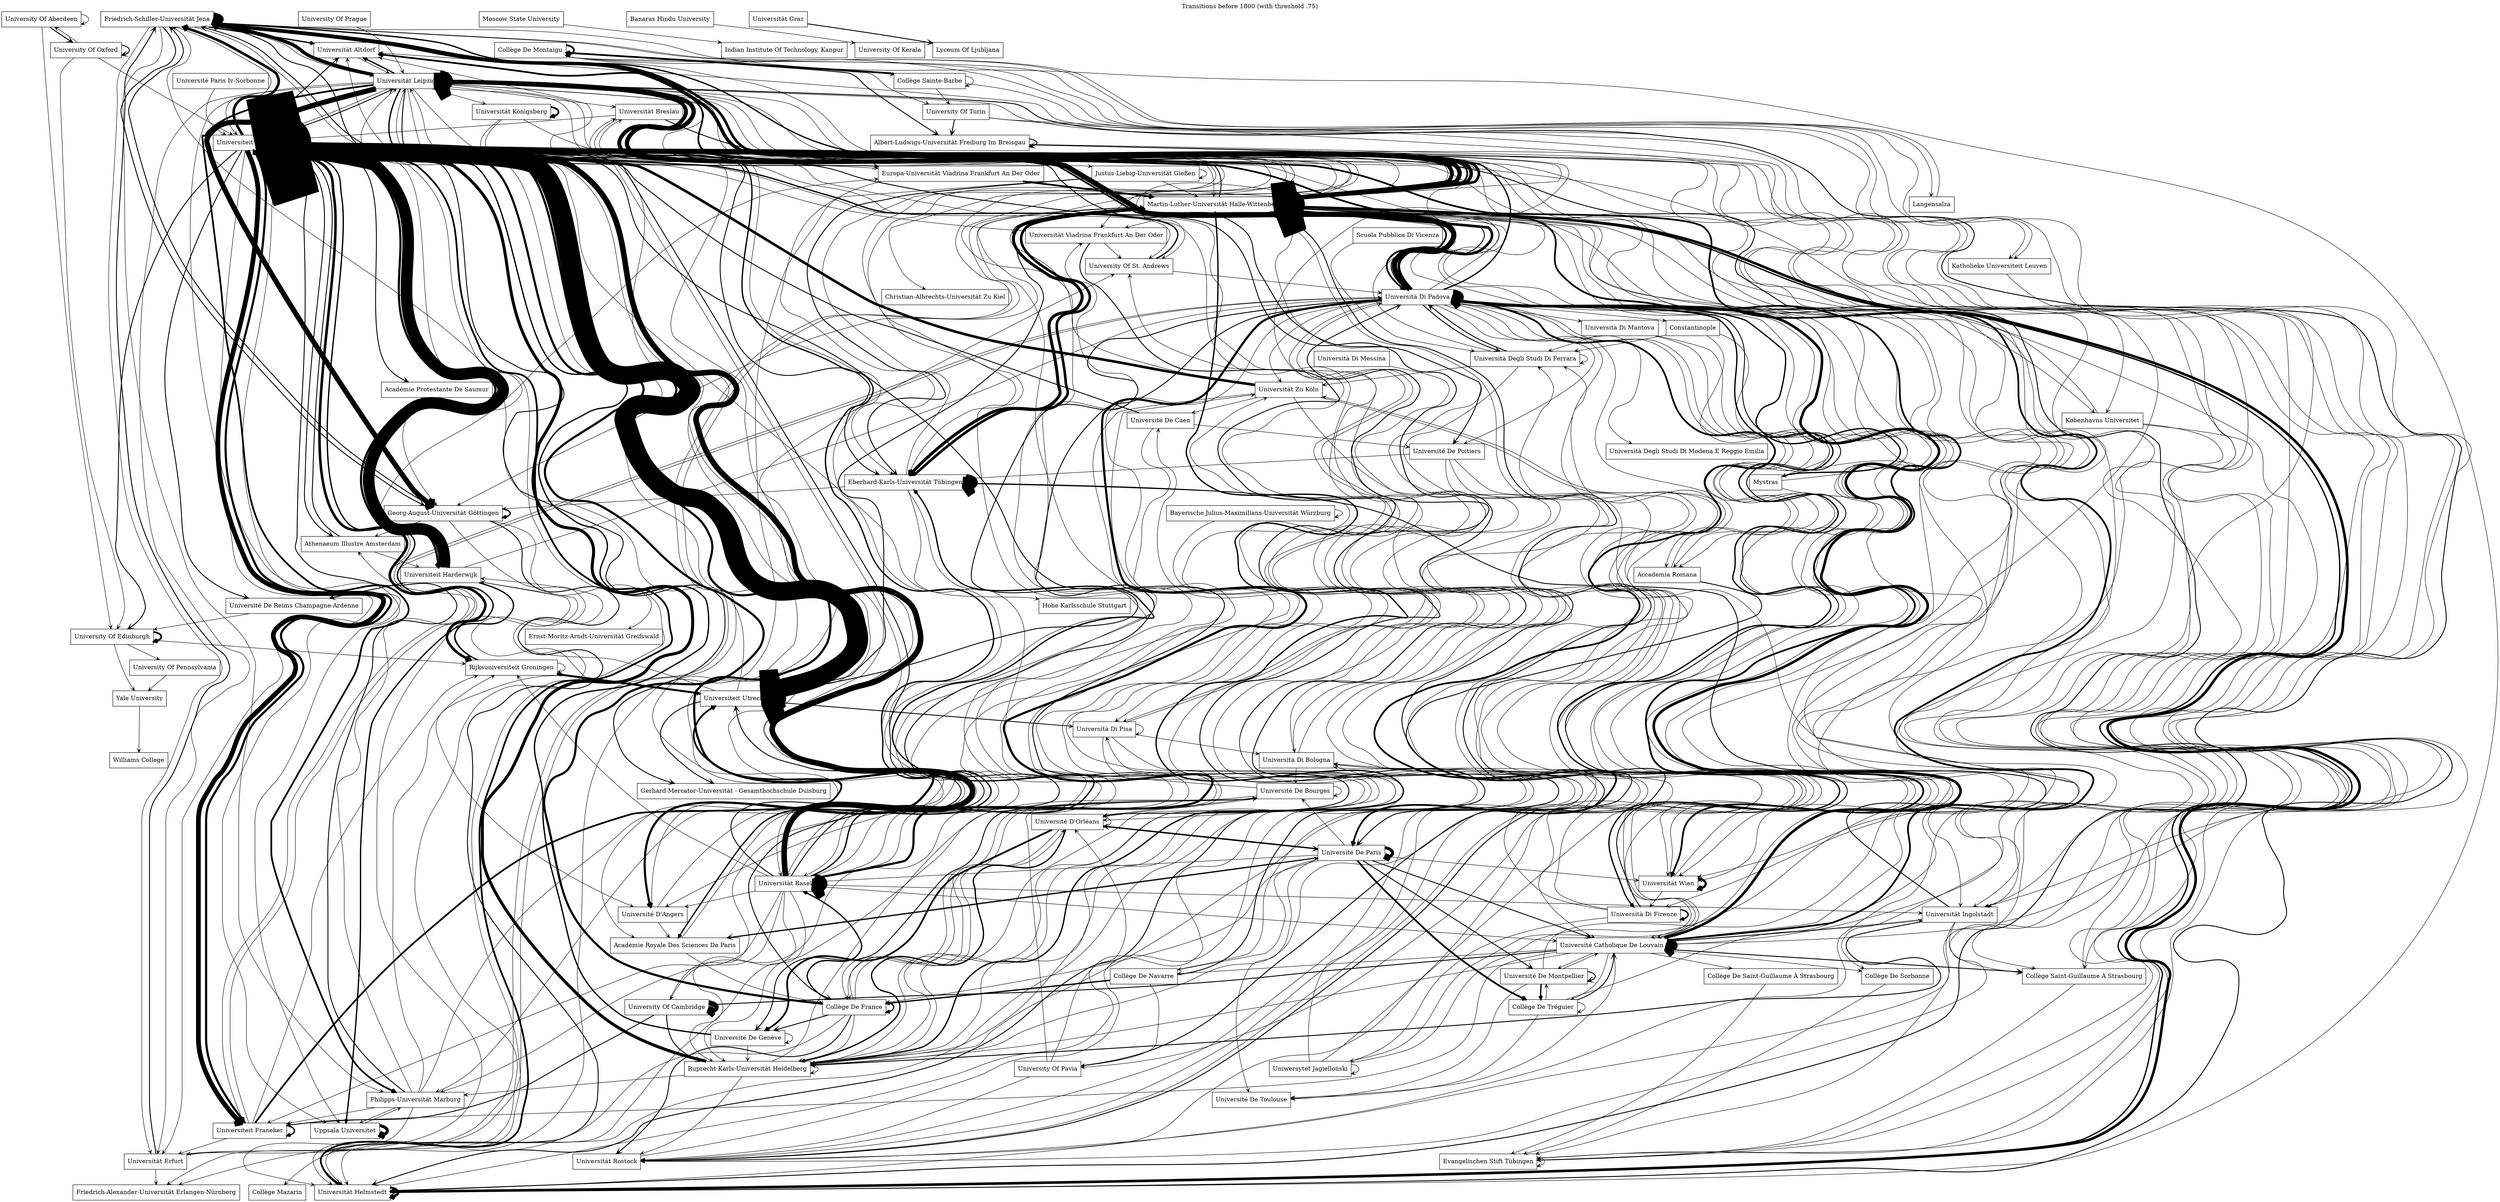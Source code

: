 digraph transition {
 node[shape="rectangle"];
 edge[arrowhead="vee", arrowsize=0.8, weight=0.1]; 
 labelloc="t"; 
 label="Transitions before 1800 (with threshold .75)"; 
   "Friedrich-Schiller-Universität Jena" -> "Universität Altdorf" [penwidth = "3.0"];
   "Friedrich-Schiller-Universität Jena" -> "Universiteit Leiden" [penwidth = "1.0"];
   "Georg-August-Universität Göttingen" -> "Universität Helmstedt" [penwidth = "2.0"];
   "Georg-August-Universität Göttingen" -> "Friedrich-Schiller-Universität Jena" [penwidth = "2.0"];
   "Universität Leipzig" -> "Universität Leipzig" [penwidth = "27.0"];
   "Georg-August-Universität Göttingen" -> "Friedrich-Alexander-Universität Erlangen-Nürnberg" [penwidth = "1.0"];
   "Justus-Liebig-Universität Gießen" -> "Friedrich-Alexander-Universität Erlangen-Nürnberg" [penwidth = "1.0"];
   "Universität Erfurt" -> "Friedrich-Alexander-Universität Erlangen-Nürnberg" [penwidth = "1.0"];
   "Universität Leipzig" -> "Universität Königsberg" [penwidth = "1.0"];
   "Universität Leipzig" -> "Philipps-Universität Marburg" [penwidth = "4.0"];
   "Universität Leipzig" -> "Universität Basel" [penwidth = "1.0"];
   "Universität Leipzig" -> "Georg-August-Universität Göttingen" [penwidth = "12.0"];
   "Universität Leipzig" -> "Uppsala Universitet" [penwidth = "1.0"];
   "Universität Basel" -> "Universität Basel" [penwidth = "20.0"];
   "Universität Basel" -> "Philipps-Universität Marburg" [penwidth = "1.0"];
   "Universität Basel" -> "Rijksuniversiteit Groningen" [penwidth = "1.0"];
   "Martin-Luther-Universität Halle-Wittenberg" -> "Universität Leipzig" [penwidth = "10.0"];
   "Universiteit Utrecht" -> "Gerhard-Mercator-Universität - Gesamthochschule Duisburg" [penwidth = "2.0"];
   "Universiteit Utrecht" -> "Rijksuniversiteit Groningen" [penwidth = "3.0"];
   "Friedrich-Schiller-Universität Jena" -> "Martin-Luther-Universität Halle-Wittenberg" [penwidth = "8.0"];
   "Friedrich-Schiller-Universität Jena" -> "Georg-August-Universität Göttingen" [penwidth = "2.0"];
   "Universität Leipzig" -> "Friedrich-Schiller-Universität Jena" [penwidth = "8.0"];
   "Universität Leipzig" -> "Universität Altdorf" [penwidth = "3.0"];
   "Universität Leipzig" -> "Académie Royale Des Sciences De Paris" [penwidth = "3.0"];
   "Universität Leipzig" -> "Martin-Luther-Universität Halle-Wittenberg" [penwidth = "9.0"];
   "Universität Altdorf" -> "Universität Leipzig" [penwidth = "1.0"];
   "Académie Royale Des Sciences De Paris" -> "Universität Leipzig" [penwidth = "1.0"];
   "Georg-August-Universität Göttingen" -> "Georg-August-Universität Göttingen" [penwidth = "3.0"];
   "Universität Leipzig" -> "Justus-Liebig-Universität Gießen" [penwidth = "1.0"];
   "Universität Leipzig" -> "Universität Erfurt" [penwidth = "1.0"];
   "University Of Cambridge" -> "University Of Cambridge" [penwidth = "10.0"];
   "Universität Rostock" -> "Martin-Luther-Universität Halle-Wittenberg" [penwidth = "2.0"];
   "Eberhard-Karls-Universität Tübingen" -> "Eberhard-Karls-Universität Tübingen" [penwidth = "19.0"];
   "Eberhard-Karls-Universität Tübingen" -> "Georg-August-Universität Göttingen" [penwidth = "1.0"];
   "Eberhard-Karls-Universität Tübingen" -> "Hohe Karlsschule Stuttgart" [penwidth = "1.0"];
   "Moscow State University" -> "Indian Institute Of Technology, Kanpur" [penwidth = "1.0"];
   "Université De Paris" -> "Université De Paris" [penwidth = "7.0"];
   "Universität Wien" -> "Universität Wien" [penwidth = "5.0"];
   "Universiteit Leiden" -> "Universität Wien" [penwidth = "4.0"];
   "Universiteit Leiden" -> "Universiteit Leiden" [penwidth = "111.0"];
   "Bayerische Julius-Maximilians-Universität Würzburg" -> "Ruprecht-Karls-Universität Heidelberg" [penwidth = "1.0"];
   "Universiteit Leiden" -> "Università Di Padova" [penwidth = "4.0"];
   "Universiteit Leiden" -> "Université D'Angers" [penwidth = "5.0"];
   "Universiteit Leiden" -> "Université De Reims Champagne-Ardenne" [penwidth = "2.0"];
   "Universiteit Harderwijk" -> "Universiteit Leiden" [penwidth = "27.0"];
   "Universiteit Harderwijk" -> "Università Di Padova" [penwidth = "1.0"];
   "Universiteit Harderwijk" -> "Université D'Angers" [penwidth = "1.0"];
   "Universiteit Harderwijk" -> "Université De Reims Champagne-Ardenne" [penwidth = "2.0"];
   "Universiteit Leiden" -> "Georg-August-Universität Göttingen" [penwidth = "1.0"];
   "Universiteit Utrecht" -> "Universiteit Harderwijk" [penwidth = "1.0"];
   "Universiteit Utrecht" -> "Universiteit Leiden" [penwidth = "19.0"];
   "Universiteit Leiden" -> "Universiteit Harderwijk" [penwidth = "5.0"];
   "Universität Basel" -> "Universiteit Leiden" [penwidth = "13.0"];
   "Universität Basel" -> "Universiteit Utrecht" [penwidth = "2.0"];
   "Universität Basel" -> "Université D'Angers" [penwidth = "1.0"];
   "Universität Basel" -> "Friedrich-Schiller-Universität Jena" [penwidth = "2.0"];
   "Universiteit Leiden" -> "Universiteit Utrecht" [penwidth = "43.0"];
   "Universiteit Leiden" -> "Friedrich-Schiller-Universität Jena" [penwidth = "6.0"];
   "Université De Paris" -> "Universität Basel" [penwidth = "1.0"];
   "Université De Paris" -> "Académie Royale Des Sciences De Paris" [penwidth = "2.0"];
   "Georg-August-Universität Göttingen" -> "Ernst-Moritz-Arndt-Universität Greifswald" [penwidth = "1.0"];
   "Universität Königsberg" -> "Universität Königsberg" [penwidth = "4.0"];
   "Universität Königsberg" -> "Martin-Luther-Universität Halle-Wittenberg" [penwidth = "1.0"];
   "Universität Königsberg" -> "Christian-Albrechts-Universität Zu Kiel" [penwidth = "1.0"];
   "Universität Königsberg" -> "Eberhard-Karls-Universität Tübingen" [penwidth = "1.0"];
   "Banaras Hindu University" -> "University Of Kerala" [penwidth = "1.0"];
   "Universiteit Leiden" -> "Universiteit Franeker" [penwidth = "11.0"];
   "Universiteit Leiden" -> "Athenaeum Illustre Amsterdam" [penwidth = "2.0"];
   "Universität Basel" -> "Universiteit Franeker" [penwidth = "1.0"];
   "Philipps-Universität Marburg" -> "Universiteit Franeker" [penwidth = "1.0"];
   "Universiteit Franeker" -> "Universiteit Franeker" [penwidth = "3.0"];
   "Universiteit Franeker" -> "Rijksuniversiteit Groningen" [penwidth = "1.0"];
   "Universiteit Franeker" -> "Universiteit Leiden" [penwidth = "5.0"];
   "Universiteit Franeker" -> "Universiteit Utrecht" [penwidth = "4.0"];
   "Académie Royale Des Sciences De Paris" -> "Université De Paris" [penwidth = "1.0"];
   "Universiteit Leiden" -> "Gerhard-Mercator-Universität - Gesamthochschule Duisburg" [penwidth = "2.0"];
   "Universiteit Utrecht" -> "Universiteit Utrecht" [penwidth = "40.0"];
   "Università Di Pisa" -> "Universiteit Utrecht" [penwidth = "1.0"];
   "Académie Royale Des Sciences De Paris" -> "Collège De France" [penwidth = "1.0"];
   "Université De Montpellier" -> "Universiteit Leiden" [penwidth = "1.0"];
   "Collège De France" -> "Collège De France" [penwidth = "3.0"];
   "Collège De France" -> "Collège Mazarin" [penwidth = "1.0"];
   "Universiteit Leiden" -> "Rijksuniversiteit Groningen" [penwidth = "6.0"];
   "Universiteit Leiden" -> "Universität Leipzig" [penwidth = "2.0"];
   "Rijksuniversiteit Groningen" -> "Universiteit Utrecht" [penwidth = "3.0"];
   "University Of St. Andrews" -> "Universiteit Leiden" [penwidth = "3.0"];
   "University Of St. Andrews" -> "Università Di Padova" [penwidth = "1.0"];
   "Universität Helmstedt" -> "Universiteit Leiden" [penwidth = "4.0"];
   "Universität Helmstedt" -> "Università Di Padova" [penwidth = "1.0"];
   "Universiteit Franeker" -> "Università Di Padova" [penwidth = "1.0"];
   "Università Di Padova" -> "Universiteit Leiden" [penwidth = "12.0"];
   "Università Di Padova" -> "Universiteit Utrecht" [penwidth = "2.0"];
   "Università Di Padova" -> "Università Di Padova" [penwidth = "13.0"];
   "Universiteit Leiden" -> "University Of Edinburgh" [penwidth = "2.0"];
   "Universiteit Utrecht" -> "Friedrich-Schiller-Universität Jena" [penwidth = "1.0"];
   "Athenaeum Illustre Amsterdam" -> "Universiteit Harderwijk" [penwidth = "1.0"];
   "Athenaeum Illustre Amsterdam" -> "Universiteit Leiden" [penwidth = "2.0"];
   "Université De Genève" -> "Universiteit Leiden" [penwidth = "3.0"];
   "Ruprecht-Karls-Universität Heidelberg" -> "Universiteit Leiden" [penwidth = "7.0"];
   "University Of Aberdeen" -> "University Of Oxford" [penwidth = "2.0"];
   "University Of Oxford" -> "University Of Oxford" [penwidth = "2.0"];
   "University Of Aberdeen" -> "University Of Aberdeen" [penwidth = "1.0"];
   "University Of Aberdeen" -> "University Of Edinburgh" [penwidth = "1.0"];
   "University Of Oxford" -> "University Of Aberdeen" [penwidth = "1.0"];
   "University Of Oxford" -> "University Of Edinburgh" [penwidth = "1.0"];
   "University Of Oxford" -> "Universiteit Leiden" [penwidth = "1.0"];
   "Universiteit Harderwijk" -> "Uppsala Universitet" [penwidth = "3.0"];
   "Université Catholique De Louvain" -> "Université Catholique De Louvain" [penwidth = "13.0"];
   "Université Catholique De Louvain" -> "Università Di Padova" [penwidth = "6.0"];
   "Université Catholique De Louvain" -> "University Of Cambridge" [penwidth = "2.0"];
   "Université Catholique De Louvain" -> "Collège De Tréguier" [penwidth = "1.0"];
   "Université Catholique De Louvain" -> "Université De Montpellier" [penwidth = "1.0"];
   "Université Catholique De Louvain" -> "Université De Toulouse" [penwidth = "1.0"];
   "Collège De Tréguier" -> "Università Di Padova" [penwidth = "1.0"];
   "Collège De Tréguier" -> "Université Catholique De Louvain" [penwidth = "2.0"];
   "Collège De Tréguier" -> "Collège De Tréguier" [penwidth = "1.0"];
   "Collège De Tréguier" -> "Université De Montpellier" [penwidth = "1.0"];
   "Collège De Tréguier" -> "Université De Toulouse" [penwidth = "1.0"];
   "Université Catholique De Louvain" -> "Universität Zu Köln" [penwidth = "1.0"];
   "Universität Zu Köln" -> "Universiteit Leiden" [penwidth = "6.0"];
   "Universität Zu Köln" -> "Université Catholique De Louvain" [penwidth = "1.0"];
   "Université Catholique De Louvain" -> "Universiteit Leiden" [penwidth = "4.0"];
   "University Of Edinburgh" -> "Rijksuniversiteit Groningen" [penwidth = "1.0"];
   "University Of Edinburgh" -> "University Of Edinburgh" [penwidth = "4.0"];
   "Bayerische Julius-Maximilians-Universität Würzburg" -> "Bayerische Julius-Maximilians-Universität Würzburg" [penwidth = "1.0"];
   "Rijksuniversiteit Groningen" -> "Rijksuniversiteit Groningen" [penwidth = "1.0"];
   "University Of Edinburgh" -> "University Of Pennsylvania" [penwidth = "1.0"];
   "Rijksuniversiteit Groningen" -> "Universiteit Leiden" [penwidth = "3.0"];
   "University Of Edinburgh" -> "Yale University" [penwidth = "1.0"];
   "University Of Pennsylvania" -> "Yale University" [penwidth = "1.0"];
   "Yale University" -> "Williams College" [penwidth = "1.0"];
   "Université De Reims Champagne-Ardenne" -> "University Of Edinburgh" [penwidth = "1.0"];
   "Martin-Luther-Universität Halle-Wittenberg" -> "Eberhard-Karls-Universität Tübingen" [penwidth = "7.0"];
   "Martin-Luther-Universität Halle-Wittenberg" -> "Martin-Luther-Universität Halle-Wittenberg" [penwidth = "55.0"];
   "Friedrich-Schiller-Universität Jena" -> "Eberhard-Karls-Universität Tübingen" [penwidth = "2.0"];
   "Universität Basel" -> "Eberhard-Karls-Universität Tübingen" [penwidth = "3.0"];
   "Università Di Padova" -> "Universiteit Franeker" [penwidth = "1.0"];
   "Università Di Padova" -> "Martin-Luther-Universität Halle-Wittenberg" [penwidth = "6.0"];
   "Université Catholique De Louvain" -> "Universiteit Franeker" [penwidth = "1.0"];
   "Université Catholique De Louvain" -> "Martin-Luther-Universität Halle-Wittenberg" [penwidth = "1.0"];
   "Universiteit Leiden" -> "Universität Basel" [penwidth = "1.0"];
   "Università Di Padova" -> "Universität Basel" [penwidth = "5.0"];
   "Collège De Navarre" -> "Collège De France" [penwidth = "3.0"];
   "Collège De Navarre" -> "University Of Pavia" [penwidth = "1.0"];
   "Collège De Navarre" -> "Università Di Padova" [penwidth = "2.0"];
   "Collège De Navarre" -> "Università Di Bologna" [penwidth = "1.0"];
   "Università Di Padova" -> "Université Catholique De Louvain" [penwidth = "1.0"];
   "Università Di Padova" -> "Collège De France" [penwidth = "2.0"];
   "Università Di Padova" -> "University Of Pavia" [penwidth = "1.0"];
   "Università Di Padova" -> "Universität Leipzig" [penwidth = "1.0"];
   "Collège De France" -> "Universiteit Leiden" [penwidth = "5.0"];
   "Collège De France" -> "Universität Rostock" [penwidth = "2.0"];
   "Università Di Padova" -> "Universität Rostock" [penwidth = "1.0"];
   "University Of Pavia" -> "Universiteit Leiden" [penwidth = "2.0"];
   "University Of Pavia" -> "Universität Rostock" [penwidth = "1.0"];
   "Università Degli Studi Di Ferrara" -> "Università Di Padova" [penwidth = "2.0"];
   "Friedrich-Schiller-Universität Jena" -> "Friedrich-Schiller-Universität Jena" [penwidth = "11.0"];
   "Collège De France" -> "Universität Basel" [penwidth = "3.0"];
   "Università Di Padova" -> "Friedrich-Schiller-Universität Jena" [penwidth = "3.0"];
   "Martin-Luther-Universität Halle-Wittenberg" -> "Friedrich-Schiller-Universität Jena" [penwidth = "6.0"];
   "Martin-Luther-Universität Halle-Wittenberg" -> "Universiteit Leiden" [penwidth = "2.0"];
   "University Of Cambridge" -> "Ruprecht-Karls-Universität Heidelberg" [penwidth = "2.0"];
   "University Of Cambridge" -> "Universität Zu Köln" [penwidth = "1.0"];
   "Ruprecht-Karls-Universität Heidelberg" -> "Ruprecht-Karls-Universität Heidelberg" [penwidth = "1.0"];
   "Ruprecht-Karls-Universität Heidelberg" -> "Universität Zu Köln" [penwidth = "1.0"];
   "Universität Zu Köln" -> "Université De Caen" [penwidth = "1.0"];
   "Universität Zu Köln" -> "Universität Rostock" [penwidth = "1.0"];
   "Universität Zu Köln" -> "Philipps-Universität Marburg" [penwidth = "1.0"];
   "Ruprecht-Karls-Universität Heidelberg" -> "Université De Caen" [penwidth = "1.0"];
   "Ruprecht-Karls-Universität Heidelberg" -> "Universität Rostock" [penwidth = "1.0"];
   "Ruprecht-Karls-Universität Heidelberg" -> "Philipps-Universität Marburg" [penwidth = "1.0"];
   "Universiteit Leiden" -> "Université De Poitiers" [penwidth = "2.0"];
   "Université De Caen" -> "Universiteit Leiden" [penwidth = "2.0"];
   "Université De Caen" -> "Université De Poitiers" [penwidth = "1.0"];
   "Université De Caen" -> "Université D'Angers" [penwidth = "1.0"];
   "Università Di Padova" -> "Università Degli Studi Di Ferrara" [penwidth = "2.0"];
   "Università Di Bologna" -> "Universiteit Leiden" [penwidth = "1.0"];
   "Università Di Bologna" -> "Universität Rostock" [penwidth = "1.0"];
   "Universität Leipzig" -> "Universiteit Leiden" [penwidth = "1.0"];
   "Universität Leipzig" -> "Universität Rostock" [penwidth = "1.0"];
   "Universität Leipzig" -> "Evangelischen Stift Tübingen" [penwidth = "1.0"];
   "Københavns Universitet" -> "Universiteit Leiden" [penwidth = "1.0"];
   "Københavns Universitet" -> "Universität Rostock" [penwidth = "1.0"];
   "Københavns Universitet" -> "Evangelischen Stift Tübingen" [penwidth = "1.0"];
   "Martin-Luther-Universität Halle-Wittenberg" -> "Universität Rostock" [penwidth = "1.0"];
   "Martin-Luther-Universität Halle-Wittenberg" -> "Evangelischen Stift Tübingen" [penwidth = "1.0"];
   "Universität Rostock" -> "Universiteit Leiden" [penwidth = "1.0"];
   "Universiteit Leiden" -> "Universität Erfurt" [penwidth = "1.0"];
   "Université De Paris" -> "Collège De Tréguier" [penwidth = "4.0"];
   "Université De Paris" -> "Université Catholique De Louvain" [penwidth = "2.0"];
   "Université De Paris" -> "Université De Montpellier" [penwidth = "2.0"];
   "Université De Paris" -> "Université De Toulouse" [penwidth = "1.0"];
   "Université De Montpellier" -> "Collège De Tréguier" [penwidth = "3.0"];
   "Université De Montpellier" -> "Université Catholique De Louvain" [penwidth = "1.0"];
   "Université De Montpellier" -> "Université De Montpellier" [penwidth = "2.0"];
   "Université De Montpellier" -> "Université De Toulouse" [penwidth = "1.0"];
   "Université Paris Iv-Sorbonne" -> "Universiteit Leiden" [penwidth = "1.0"];
   "Universiteit Leiden" -> "Académie Protestante De Saumur" [penwidth = "2.0"];
   "Universiteit Leiden" -> "Universität Altdorf" [penwidth = "2.0"];
   "Universiteit Leiden" -> "Académie Royale Des Sciences De Paris" [penwidth = "1.0"];
   "Université D'Angers" -> "Universität Leipzig" [penwidth = "1.0"];
   "Université D'Angers" -> "Universität Altdorf" [penwidth = "1.0"];
   "Université D'Angers" -> "Académie Royale Des Sciences De Paris" [penwidth = "1.0"];
   "Université Catholique De Louvain" -> "Collège De Navarre" [penwidth = "1.0"];
   "Université Catholique De Louvain" -> "Collége De Saint-Guillaume À Strasbourg" [penwidth = "1.0"];
   "Université Catholique De Louvain" -> "Collège De Sorbonne" [penwidth = "1.0"];
   "Université Catholique De Louvain" -> "Collège Saint-Guillaume À Strasbourg" [penwidth = "2.0"];
   "Université Catholique De Louvain" -> "Universität Ingolstadt" [penwidth = "1.0"];
   "Université Catholique De Louvain" -> "Ruprecht-Karls-Universität Heidelberg" [penwidth = "1.0"];
   "Collège De Montaigu" -> "Université Catholique De Louvain" [penwidth = "1.0"];
   "Katholieke Universiteit Leuven" -> "Université Catholique De Louvain" [penwidth = "1.0"];
   "Universität Ingolstadt" -> "Université Catholique De Louvain" [penwidth = "1.0"];
   "Universität Basel" -> "Universität Ingolstadt" [penwidth = "1.0"];
   "Universität Basel" -> "Université Catholique De Louvain" [penwidth = "1.0"];
   "Universität Basel" -> "Ruprecht-Karls-Universität Heidelberg" [penwidth = "1.0"];
   "Université De Poitiers" -> "Universität Ingolstadt" [penwidth = "1.0"];
   "Université De Poitiers" -> "Université Catholique De Louvain" [penwidth = "1.0"];
   "Université De Poitiers" -> "Eberhard-Karls-Universität Tübingen" [penwidth = "1.0"];
   "Université De Poitiers" -> "Ruprecht-Karls-Universität Heidelberg" [penwidth = "1.0"];
   "Friedrich-Schiller-Universität Jena" -> "Universität Erfurt" [penwidth = "1.0"];
   "Collège Sainte-Barbe" -> "Collège De Montaigu" [penwidth = "4.0"];
   "Collège Sainte-Barbe" -> "Katholieke Universiteit Leuven" [penwidth = "1.0"];
   "Collège Sainte-Barbe" -> "University Of Turin" [penwidth = "1.0"];
   "Collège Sainte-Barbe" -> "Collège Sainte-Barbe" [penwidth = "1.0"];
   "Collège De Montaigu" -> "Collège De Montaigu" [penwidth = "4.0"];
   "Collège De Montaigu" -> "Katholieke Universiteit Leuven" [penwidth = "1.0"];
   "Collège De Montaigu" -> "University Of Turin" [penwidth = "1.0"];
   "Collège De Montaigu" -> "Collège Sainte-Barbe" [penwidth = "1.0"];
   "Collège De Montaigu" -> "Albert-Ludwigs-Universität Freiburg Im Breisgau" [penwidth = "2.0"];
   "Collège De Montaigu" -> "Universität Wien" [penwidth = "1.0"];
   "Collège De Montaigu" -> "Universität Ingolstadt" [penwidth = "1.0"];
   "University Of Turin" -> "Albert-Ludwigs-Universität Freiburg Im Breisgau" [penwidth = "2.0"];
   "University Of Turin" -> "Universität Wien" [penwidth = "1.0"];
   "University Of Turin" -> "Universität Ingolstadt" [penwidth = "1.0"];
   "Universität Wien" -> "Universität Leipzig" [penwidth = "1.0"];
   "Universität Leipzig" -> "Università Di Firenze" [penwidth = "1.0"];
   "Universität Wien" -> "Università Di Firenze" [penwidth = "1.0"];
   "Martin-Luther-Universität Halle-Wittenberg" -> "Università Di Padova" [penwidth = "2.0"];
   "Università Di Firenze" -> "Università Degli Studi Di Ferrara" [penwidth = "1.0"];
   "Università Di Firenze" -> "Università Di Bologna" [penwidth = "1.0"];
   "Università Di Firenze" -> "Università Di Padova" [penwidth = "2.0"];
   "Università Di Firenze" -> "Uniwersytet Jagielloński" [penwidth = "1.0"];
   "Uniwersytet Jagielloński" -> "Università Degli Studi Di Ferrara" [penwidth = "1.0"];
   "Uniwersytet Jagielloński" -> "Università Di Bologna" [penwidth = "1.0"];
   "Uniwersytet Jagielloński" -> "Università Di Padova" [penwidth = "1.0"];
   "Uniwersytet Jagielloński" -> "Uniwersytet Jagielloński" [penwidth = "1.0"];
   "Università Di Bologna" -> "Martin-Luther-Universität Halle-Wittenberg" [penwidth = "1.0"];
   "Uniwersytet Jagielloński" -> "Martin-Luther-Universität Halle-Wittenberg" [penwidth = "1.0"];
   "Università Degli Studi Di Ferrara" -> "Martin-Luther-Universität Halle-Wittenberg" [penwidth = "1.0"];
   "Universiteit Leiden" -> "University Of St. Andrews" [penwidth = "1.0"];
   "Universiteit Leiden" -> "Universität Helmstedt" [penwidth = "1.0"];
   "Philipps-Universität Marburg" -> "Universiteit Leiden" [penwidth = "2.0"];
   "Philipps-Universität Marburg" -> "University Of St. Andrews" [penwidth = "1.0"];
   "Philipps-Universität Marburg" -> "Universität Helmstedt" [penwidth = "1.0"];
   "Albert-Ludwigs-Universität Freiburg Im Breisgau" -> "Albert-Ludwigs-Universität Freiburg Im Breisgau" [penwidth = "2.0"];
   "Albert-Ludwigs-Universität Freiburg Im Breisgau" -> "Universität Wien" [penwidth = "1.0"];
   "Albert-Ludwigs-Universität Freiburg Im Breisgau" -> "Universität Ingolstadt" [penwidth = "1.0"];
   "Albert-Ludwigs-Universität Freiburg Im Breisgau" -> "Martin-Luther-Universität Halle-Wittenberg" [penwidth = "1.0"];
   "Universität Wien" -> "Martin-Luther-Universität Halle-Wittenberg" [penwidth = "1.0"];
   "Martin-Luther-Universität Halle-Wittenberg" -> "Københavns Universitet" [penwidth = "1.0"];
   "Ruprecht-Karls-Universität Heidelberg" -> "Martin-Luther-Universität Halle-Wittenberg" [penwidth = "3.0"];
   "Ruprecht-Karls-Universität Heidelberg" -> "Università Di Pisa" [penwidth = "1.0"];
   "Ruprecht-Karls-Universität Heidelberg" -> "Universität Leipzig" [penwidth = "1.0"];
   "Eberhard-Karls-Universität Tübingen" -> "Martin-Luther-Universität Halle-Wittenberg" [penwidth = "6.0"];
   "Eberhard-Karls-Universität Tübingen" -> "Università Di Pisa" [penwidth = "1.0"];
   "Eberhard-Karls-Universität Tübingen" -> "Universität Leipzig" [penwidth = "1.0"];
   "Martin-Luther-Universität Halle-Wittenberg" -> "Universität Altdorf" [penwidth = "4.0"];
   "Collége De Saint-Guillaume À Strasbourg" -> "Evangelischen Stift Tübingen" [penwidth = "1.0"];
   "Universität Ingolstadt" -> "Evangelischen Stift Tübingen" [penwidth = "1.0"];
   "Collège Saint-Guillaume À Strasbourg" -> "Evangelischen Stift Tübingen" [penwidth = "1.0"];
   "Collège De Sorbonne" -> "Evangelischen Stift Tübingen" [penwidth = "1.0"];
   "Evangelischen Stift Tübingen" -> "Evangelischen Stift Tübingen" [penwidth = "1.0"];
   "Universität Leipzig" -> "Københavns Universitet" [penwidth = "1.0"];
   "Evangelischen Stift Tübingen" -> "Universität Altdorf" [penwidth = "1.0"];
   "Universität Ingolstadt" -> "Eberhard-Karls-Universität Tübingen" [penwidth = "2.0"];
   "Universität Ingolstadt" -> "Ruprecht-Karls-Universität Heidelberg" [penwidth = "2.0"];
   "Martin-Luther-Universität Halle-Wittenberg" -> "Collège De Sorbonne" [penwidth = "1.0"];
   "Martin-Luther-Universität Halle-Wittenberg" -> "Collège Saint-Guillaume À Strasbourg" [penwidth = "1.0"];
   "Martin-Luther-Universität Halle-Wittenberg" -> "Universität Ingolstadt" [penwidth = "1.0"];
   "Scuola Pubblica Di Vicenza" -> "Università Degli Studi Di Ferrara" [penwidth = "1.0"];
   "Università Di Padova" -> "Université De Paris" [penwidth = "4.0"];
   "Università Degli Studi Di Ferrara" -> "Università Degli Studi Di Ferrara" [penwidth = "1.0"];
   "Université De Paris" -> "Universität Wien" [penwidth = "1.0"];
   "Justus-Liebig-Universität Gießen" -> "Justus-Liebig-Universität Gießen" [penwidth = "1.0"];
   "Justus-Liebig-Universität Gießen" -> "Eberhard-Karls-Universität Tübingen" [penwidth = "2.0"];
   "Justus-Liebig-Universität Gießen" -> "Martin-Luther-Universität Halle-Wittenberg" [penwidth = "1.0"];
   "Friedrich-Schiller-Universität Jena" -> "Universität Leipzig" [penwidth = "1.0"];
   "Martin-Luther-Universität Halle-Wittenberg" -> "Universität Helmstedt" [penwidth = "3.0"];
   "University Of Prague" -> "Universität Leipzig" [penwidth = "1.0"];
   "Universität Helmstedt" -> "Martin-Luther-Universität Halle-Wittenberg" [penwidth = "6.0"];
   "Universität Helmstedt" -> "Friedrich-Schiller-Universität Jena" [penwidth = "1.0"];
   "Europa-Universität Viadrina Frankfurt An Der Oder" -> "Martin-Luther-Universität Halle-Wittenberg" [penwidth = "4.0"];
   "Università Degli Studi Di Ferrara" -> "Ruprecht-Karls-Universität Heidelberg" [penwidth = "1.0"];
   "Università Degli Studi Di Ferrara" -> "Universität Zu Köln" [penwidth = "1.0"];
   "Universität Helmstedt" -> "Universität Helmstedt" [penwidth = "5.0"];
   "Universität Leipzig" -> "Universität Helmstedt" [penwidth = "2.0"];
   "Università Di Pisa" -> "Universität Helmstedt" [penwidth = "1.0"];
   "Universität Viadrina Frankfurt An Der Oder" -> "Universiteit Leiden" [penwidth = "1.0"];
   "Universität Viadrina Frankfurt An Der Oder" -> "University Of St. Andrews" [penwidth = "1.0"];
   "Universität Viadrina Frankfurt An Der Oder" -> "Universität Helmstedt" [penwidth = "2.0"];
   "Universität Breslau" -> "Universiteit Leiden" [penwidth = "1.0"];
   "Universität Breslau" -> "University Of St. Andrews" [penwidth = "1.0"];
   "Universität Breslau" -> "Universität Helmstedt" [penwidth = "2.0"];
   "Universität Helmstedt" -> "University Of St. Andrews" [penwidth = "1.0"];
   "Universität Basel" -> "Universität Breslau" [penwidth = "1.0"];
   "Universität Basel" -> "Universität Helmstedt" [penwidth = "1.0"];
   "Universität Basel" -> "Universität Viadrina Frankfurt An Der Oder" [penwidth = "1.0"];
   "Universität Leipzig" -> "Universität Breslau" [penwidth = "1.0"];
   "Universität Leipzig" -> "Universität Viadrina Frankfurt An Der Oder" [penwidth = "1.0"];
   "Martin-Luther-Universität Halle-Wittenberg" -> "Universität Breslau" [penwidth = "1.0"];
   "Martin-Luther-Universität Halle-Wittenberg" -> "Universität Viadrina Frankfurt An Der Oder" [penwidth = "1.0"];
   "Universität Zu Köln" -> "Universität Altdorf" [penwidth = "1.0"];
   "Università Di Padova" -> "Universität Zu Köln" [penwidth = "1.0"];
   "Friedrich-Schiller-Universität Jena" -> "Universität Basel" [penwidth = "1.0"];
   "Universität Erfurt" -> "Friedrich-Schiller-Universität Jena" [penwidth = "2.0"];
   "Martin-Luther-Universität Halle-Wittenberg" -> "Universität Erfurt" [penwidth = "1.0"];
   "University Of Cambridge" -> "Universiteit Franeker" [penwidth = "2.0"];
   "Accademia Romana" -> "Université De Paris" [penwidth = "2.0"];
   "Universität Ingolstadt" -> "Collège Saint-Guillaume À Strasbourg" [penwidth = "1.0"];
   "Albert-Ludwigs-Universität Freiburg Im Breisgau" -> "Collège Saint-Guillaume À Strasbourg" [penwidth = "1.0"];
   "Albert-Ludwigs-Universität Freiburg Im Breisgau" -> "Ruprecht-Karls-Universität Heidelberg" [penwidth = "1.0"];
   "Università Di Padova" -> "Université De Poitiers" [penwidth = "1.0"];
   "Università Di Padova" -> "Accademia Romana" [penwidth = "1.0"];
   "Università Di Padova" -> "Università Di Firenze" [penwidth = "3.0"];
   "Université D'Orléans" -> "Université De Paris" [penwidth = "2.0"];
   "Università Di Firenze" -> "Università Di Firenze" [penwidth = "3.0"];
   "Università Di Padova" -> "Université D'Orléans" [penwidth = "1.0"];
   "Université De Paris" -> "Collège De Navarre" [penwidth = "1.0"];
   "Université De Paris" -> "Collège De France" [penwidth = "1.0"];
   "Mystras" -> "Universität Leipzig" [penwidth = "1.0"];
   "Mystras" -> "Universität Wien" [penwidth = "1.0"];
   "Mystras" -> "Università Di Padova" [penwidth = "3.0"];
   "Accademia Romana" -> "Università Di Padova" [penwidth = "1.0"];
   "Constantinople" -> "Università Degli Studi Di Ferrara" [penwidth = "1.0"];
   "Constantinople" -> "Accademia Romana" [penwidth = "1.0"];
   "Constantinople" -> "Mystras" [penwidth = "1.0"];
   "Università Di Mantova" -> "Università Degli Studi Di Ferrara" [penwidth = "1.0"];
   "Università Di Mantova" -> "Accademia Romana" [penwidth = "1.0"];
   "Università Di Mantova" -> "Mystras" [penwidth = "1.0"];
   "Collège De France" -> "Université D'Orléans" [penwidth = "1.0"];
   "Collège De France" -> "Université De Bourges" [penwidth = "1.0"];
   "Collège De France" -> "Université De Genève" [penwidth = "2.0"];
   "Université D'Orléans" -> "Universiteit Leiden" [penwidth = "2.0"];
   "Université D'Orléans" -> "Ruprecht-Karls-Universität Heidelberg" [penwidth = "3.0"];
   "Université D'Orléans" -> "Université De Genève" [penwidth = "4.0"];
   "Université De Paris" -> "Université D'Orléans" [penwidth = "2.0"];
   "Université De Paris" -> "Université De Bourges" [penwidth = "1.0"];
   "Rijksuniversiteit Groningen" -> "Universiteit Harderwijk" [penwidth = "1.0"];
   "Philipps-Universität Marburg" -> "Rijksuniversiteit Groningen" [penwidth = "1.0"];
   "Université D'Orléans" -> "Collège De France" [penwidth = "1.0"];
   "Université D'Orléans" -> "Université D'Orléans" [penwidth = "1.0"];
   "Université D'Orléans" -> "Université De Bourges" [penwidth = "1.0"];
   "Université De Bourges" -> "Collège De France" [penwidth = "1.0"];
   "Université De Bourges" -> "Université D'Orléans" [penwidth = "1.0"];
   "Université De Bourges" -> "Université De Bourges" [penwidth = "1.0"];
   "Université De Bourges" -> "Université De Genève" [penwidth = "2.0"];
   "University Of Pavia" -> "Université D'Orléans" [penwidth = "1.0"];
   "University Of Pavia" -> "Université De Bourges" [penwidth = "1.0"];
   "Università Di Bologna" -> "Université D'Orléans" [penwidth = "1.0"];
   "Università Di Bologna" -> "Université De Bourges" [penwidth = "1.0"];
   "Universiteit Utrecht" -> "Università Di Pisa" [penwidth = "1.0"];
   "Collège Saint-Guillaume À Strasbourg" -> "Universiteit Leiden" [penwidth = "1.0"];
   "Philipps-Universität Marburg" -> "Athenaeum Illustre Amsterdam" [penwidth = "1.0"];
   "Georg-August-Universität Göttingen" -> "Athenaeum Illustre Amsterdam" [penwidth = "1.0"];
   "Friedrich-Schiller-Universität Jena" -> "Philipps-Universität Marburg" [penwidth = "1.0"];
   "Università Di Pisa" -> "University Of Cambridge" [penwidth = "1.0"];
   "Università Di Padova" -> "Constantinople" [penwidth = "1.0"];
   "Università Di Padova" -> "Università Di Mantova" [penwidth = "1.0"];
   "Università Di Pisa" -> "Università Di Pisa" [penwidth = "1.0"];
   "Università Di Pisa" -> "Università Di Padova" [penwidth = "1.0"];
   "Università Di Padova" -> "Università Di Pisa" [penwidth = "1.0"];
   "Universität Leipzig" -> "Europa-Universität Viadrina Frankfurt An Der Oder" [penwidth = "2.0"];
   "Langensalza" -> "Friedrich-Schiller-Universität Jena" [penwidth = "1.0"];
   "Friedrich-Schiller-Universität Jena" -> "Langensalza" [penwidth = "1.0"];
   "Universität Graz" -> "Lyceum Of Ljubljana" [penwidth = "2.0"];
   "Eberhard-Karls-Universität Tübingen" -> "Universität Basel" [penwidth = "1.0"];
   "Martin-Luther-Universität Halle-Wittenberg" -> "Universiteit Utrecht" [penwidth = "2.0"];
   "Uppsala Universitet" -> "Uppsala Universitet" [penwidth = "7.0"];
   "Philipps-Universität Marburg" -> "Uppsala Universitet" [penwidth = "1.0"];
   "Uppsala Universitet" -> "Philipps-Universität Marburg" [penwidth = "1.0"];
   "Universiteit Leiden" -> "Uppsala Universitet" [penwidth = "1.0"];
   "Università Di Padova" -> "Università Degli Studi Di Modena E Reggio Emilia" [penwidth = "1.0"];
   "Università Di Messina" -> "Università Di Bologna" [penwidth = "1.0"];
   "Universiteit Franeker" -> "Universität Erfurt" [penwidth = "1.0"];
   "Universität Erfurt" -> "Martin-Luther-Universität Halle-Wittenberg" [penwidth = "1.0"];
   "Universität Erfurt" -> "Europa-Universität Viadrina Frankfurt An Der Oder" [penwidth = "1.0"];
   "Universiteit Leiden" -> "Martin-Luther-Universität Halle-Wittenberg" [penwidth = "1.0"];
   "Universiteit Leiden" -> "Europa-Universität Viadrina Frankfurt An Der Oder" [penwidth = "1.0"];
   "Europa-Universität Viadrina Frankfurt An Der Oder" -> "Eberhard-Karls-Universität Tübingen" [penwidth = "1.0"];
   "Martin-Luther-Universität Halle-Wittenberg" -> "Georg-August-Universität Göttingen" [penwidth = "1.0"];
   "Collège De France" -> "Ruprecht-Karls-Universität Heidelberg" [penwidth = "1.0"];
   "Université De Bourges" -> "Universiteit Leiden" [penwidth = "1.0"];
   "Université De Bourges" -> "Ruprecht-Karls-Universität Heidelberg" [penwidth = "1.0"];
   "Université De Genève" -> "Ruprecht-Karls-Universität Heidelberg" [penwidth = "1.0"];
   "Université De Genève" -> "Université De Genève" [penwidth = "1.0"];
   "Università Di Pisa" -> "Università Di Bologna" [penwidth = "1.0"];
 }
